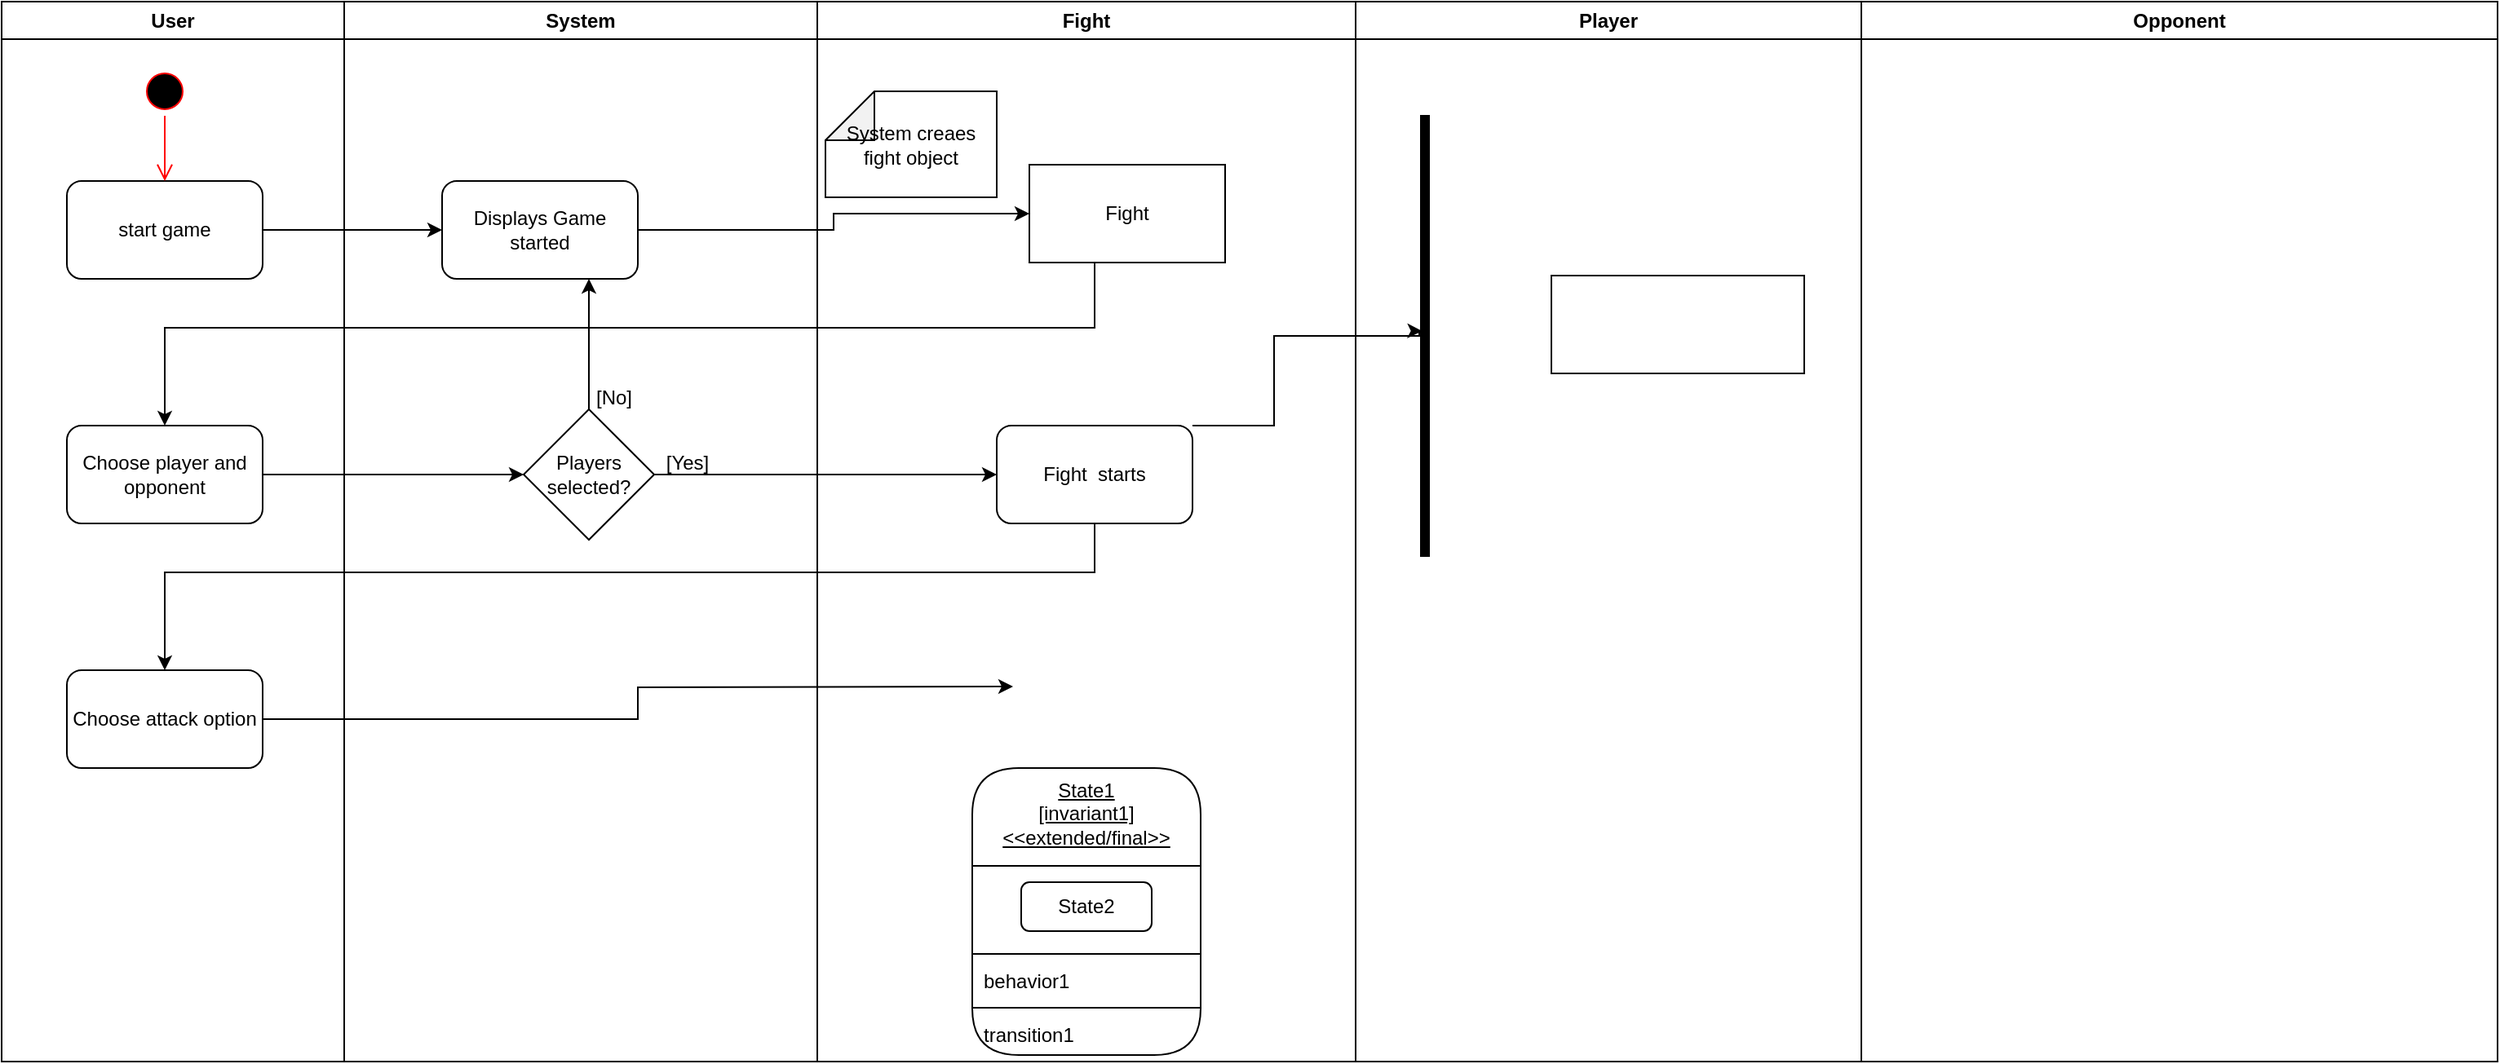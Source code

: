<mxfile version="24.4.0" type="github">
  <diagram name="Page-1" id="WcU2-rj4ujFakDKieW-e">
    <mxGraphModel dx="1134" dy="656" grid="1" gridSize="10" guides="1" tooltips="1" connect="1" arrows="1" fold="1" page="1" pageScale="1" pageWidth="827" pageHeight="1169" math="0" shadow="0">
      <root>
        <mxCell id="0" />
        <mxCell id="1" parent="0" />
        <mxCell id="Txl1YUPHuKetv443UR-g-1" value="User" style="swimlane;whiteSpace=wrap;html=1;direction=east;" vertex="1" parent="1">
          <mxGeometry x="300" y="100" width="210" height="650" as="geometry" />
        </mxCell>
        <mxCell id="QtDyZnjSP6VQ8vrl4qWN-1" value="" style="ellipse;html=1;shape=startState;fillColor=#000000;strokeColor=#ff0000;" parent="Txl1YUPHuKetv443UR-g-1" vertex="1">
          <mxGeometry x="85" y="40" width="30" height="30" as="geometry" />
        </mxCell>
        <mxCell id="QtDyZnjSP6VQ8vrl4qWN-3" value="start game" style="rounded=1;whiteSpace=wrap;html=1;" parent="Txl1YUPHuKetv443UR-g-1" vertex="1">
          <mxGeometry x="40" y="110" width="120" height="60" as="geometry" />
        </mxCell>
        <mxCell id="QtDyZnjSP6VQ8vrl4qWN-2" value="" style="edgeStyle=orthogonalEdgeStyle;html=1;verticalAlign=bottom;endArrow=open;endSize=8;strokeColor=#ff0000;rounded=0;entryX=0.5;entryY=0;entryDx=0;entryDy=0;" parent="Txl1YUPHuKetv443UR-g-1" source="QtDyZnjSP6VQ8vrl4qWN-1" edge="1" target="QtDyZnjSP6VQ8vrl4qWN-3">
          <mxGeometry relative="1" as="geometry">
            <mxPoint x="-125" y="60" as="targetPoint" />
          </mxGeometry>
        </mxCell>
        <mxCell id="Txl1YUPHuKetv443UR-g-6" value="Choose player and opponent" style="rounded=1;whiteSpace=wrap;html=1;" vertex="1" parent="Txl1YUPHuKetv443UR-g-1">
          <mxGeometry x="40" y="260" width="120" height="60" as="geometry" />
        </mxCell>
        <mxCell id="Txl1YUPHuKetv443UR-g-27" style="edgeStyle=orthogonalEdgeStyle;rounded=0;orthogonalLoop=1;jettySize=auto;html=1;" edge="1" parent="Txl1YUPHuKetv443UR-g-1" source="Txl1YUPHuKetv443UR-g-24">
          <mxGeometry relative="1" as="geometry">
            <mxPoint x="620" y="420" as="targetPoint" />
          </mxGeometry>
        </mxCell>
        <mxCell id="Txl1YUPHuKetv443UR-g-24" value="Choose attack option" style="rounded=1;whiteSpace=wrap;html=1;" vertex="1" parent="Txl1YUPHuKetv443UR-g-1">
          <mxGeometry x="40" y="410" width="120" height="60" as="geometry" />
        </mxCell>
        <mxCell id="Txl1YUPHuKetv443UR-g-2" value="System" style="swimlane;whiteSpace=wrap;html=1;" vertex="1" parent="1">
          <mxGeometry x="510" y="100" width="290" height="650" as="geometry" />
        </mxCell>
        <mxCell id="QtDyZnjSP6VQ8vrl4qWN-4" value="Displays Game started" style="rounded=1;whiteSpace=wrap;html=1;" parent="Txl1YUPHuKetv443UR-g-2" vertex="1">
          <mxGeometry x="60" y="110" width="120" height="60" as="geometry" />
        </mxCell>
        <mxCell id="Txl1YUPHuKetv443UR-g-14" style="edgeStyle=orthogonalEdgeStyle;rounded=0;orthogonalLoop=1;jettySize=auto;html=1;entryX=0.75;entryY=1;entryDx=0;entryDy=0;" edge="1" parent="Txl1YUPHuKetv443UR-g-2" source="Txl1YUPHuKetv443UR-g-10" target="QtDyZnjSP6VQ8vrl4qWN-4">
          <mxGeometry relative="1" as="geometry" />
        </mxCell>
        <mxCell id="Txl1YUPHuKetv443UR-g-10" value="Players selected?" style="rhombus;whiteSpace=wrap;html=1;" vertex="1" parent="Txl1YUPHuKetv443UR-g-2">
          <mxGeometry x="110" y="250" width="80" height="80" as="geometry" />
        </mxCell>
        <mxCell id="Txl1YUPHuKetv443UR-g-15" value="[No]" style="text;html=1;align=center;verticalAlign=middle;resizable=0;points=[];autosize=1;strokeColor=none;fillColor=none;" vertex="1" parent="Txl1YUPHuKetv443UR-g-2">
          <mxGeometry x="140" y="228" width="50" height="30" as="geometry" />
        </mxCell>
        <mxCell id="Txl1YUPHuKetv443UR-g-4" value="Fight" style="swimlane;whiteSpace=wrap;html=1;" vertex="1" parent="1">
          <mxGeometry x="800" y="100" width="330" height="650" as="geometry" />
        </mxCell>
        <mxCell id="Txl1YUPHuKetv443UR-g-3" value="Fight" style="rounded=0;whiteSpace=wrap;html=1;" vertex="1" parent="Txl1YUPHuKetv443UR-g-4">
          <mxGeometry x="130" y="100" width="120" height="60" as="geometry" />
        </mxCell>
        <mxCell id="Txl1YUPHuKetv443UR-g-9" value="Fight&amp;nbsp; starts" style="rounded=1;whiteSpace=wrap;html=1;" vertex="1" parent="Txl1YUPHuKetv443UR-g-4">
          <mxGeometry x="110" y="260" width="120" height="60" as="geometry" />
        </mxCell>
        <mxCell id="Txl1YUPHuKetv443UR-g-16" value="System creaes fight object" style="shape=note;whiteSpace=wrap;html=1;backgroundOutline=1;darkOpacity=0.05;direction=north;" vertex="1" parent="Txl1YUPHuKetv443UR-g-4">
          <mxGeometry x="5" y="55" width="105" height="65" as="geometry" />
        </mxCell>
        <mxCell id="Txl1YUPHuKetv443UR-g-17" value="State1&lt;br&gt;[invariant1]&lt;br&gt;&amp;lt;&amp;lt;extended/final&amp;gt;&amp;gt;" style="swimlane;fontStyle=4;align=center;verticalAlign=top;childLayout=stackLayout;horizontal=1;startSize=60;horizontalStack=0;resizeParent=1;resizeParentMax=0;resizeLast=0;collapsible=0;marginBottom=0;html=1;rounded=1;absoluteArcSize=1;arcSize=57;whiteSpace=wrap;" vertex="1" parent="Txl1YUPHuKetv443UR-g-4">
          <mxGeometry x="95" y="470" width="140" height="176" as="geometry" />
        </mxCell>
        <mxCell id="Txl1YUPHuKetv443UR-g-18" value="" style="fillColor=none;strokeColor=none;container=1;collapsible=0;" vertex="1" parent="Txl1YUPHuKetv443UR-g-17">
          <mxGeometry y="60" width="140" height="50" as="geometry" />
        </mxCell>
        <mxCell id="Txl1YUPHuKetv443UR-g-19" value="State2" style="html=1;align=center;verticalAlign=middle;rounded=1;absoluteArcSize=1;arcSize=10;whiteSpace=wrap;" vertex="1" parent="Txl1YUPHuKetv443UR-g-18">
          <mxGeometry x="30" y="10" width="80" height="30" as="geometry" />
        </mxCell>
        <mxCell id="Txl1YUPHuKetv443UR-g-20" value="" style="line;strokeWidth=1;fillColor=none;align=left;verticalAlign=middle;spacingTop=-1;spacingLeft=3;spacingRight=3;rotatable=0;labelPosition=right;points=[];portConstraint=eastwest;" vertex="1" parent="Txl1YUPHuKetv443UR-g-17">
          <mxGeometry y="110" width="140" height="8" as="geometry" />
        </mxCell>
        <mxCell id="Txl1YUPHuKetv443UR-g-21" value="behavior1" style="fillColor=none;strokeColor=none;align=left;verticalAlign=middle;spacingLeft=5;whiteSpace=wrap;html=1;" vertex="1" parent="Txl1YUPHuKetv443UR-g-17">
          <mxGeometry y="118" width="140" height="25" as="geometry" />
        </mxCell>
        <mxCell id="Txl1YUPHuKetv443UR-g-22" value="" style="line;strokeWidth=1;fillColor=none;align=left;verticalAlign=middle;spacingTop=-1;spacingLeft=3;spacingRight=3;rotatable=0;labelPosition=right;points=[];portConstraint=eastwest;" vertex="1" parent="Txl1YUPHuKetv443UR-g-17">
          <mxGeometry y="143" width="140" height="8" as="geometry" />
        </mxCell>
        <mxCell id="Txl1YUPHuKetv443UR-g-23" value="transition1" style="fillColor=none;strokeColor=none;align=left;verticalAlign=middle;spacingLeft=5;whiteSpace=wrap;html=1;" vertex="1" parent="Txl1YUPHuKetv443UR-g-17">
          <mxGeometry y="151" width="140" height="25" as="geometry" />
        </mxCell>
        <mxCell id="Txl1YUPHuKetv443UR-g-5" style="edgeStyle=orthogonalEdgeStyle;rounded=0;orthogonalLoop=1;jettySize=auto;html=1;" edge="1" parent="1" source="QtDyZnjSP6VQ8vrl4qWN-3" target="QtDyZnjSP6VQ8vrl4qWN-4">
          <mxGeometry relative="1" as="geometry" />
        </mxCell>
        <mxCell id="Txl1YUPHuKetv443UR-g-7" style="edgeStyle=orthogonalEdgeStyle;rounded=0;orthogonalLoop=1;jettySize=auto;html=1;entryX=0.5;entryY=0;entryDx=0;entryDy=0;exitX=0.25;exitY=1;exitDx=0;exitDy=0;" edge="1" parent="1" source="Txl1YUPHuKetv443UR-g-3" target="Txl1YUPHuKetv443UR-g-6">
          <mxGeometry relative="1" as="geometry">
            <Array as="points">
              <mxPoint x="970" y="260" />
              <mxPoint x="970" y="300" />
              <mxPoint x="400" y="300" />
            </Array>
          </mxGeometry>
        </mxCell>
        <mxCell id="Txl1YUPHuKetv443UR-g-8" style="edgeStyle=orthogonalEdgeStyle;rounded=0;orthogonalLoop=1;jettySize=auto;html=1;entryX=0;entryY=0.5;entryDx=0;entryDy=0;" edge="1" parent="1" source="QtDyZnjSP6VQ8vrl4qWN-4" target="Txl1YUPHuKetv443UR-g-3">
          <mxGeometry relative="1" as="geometry" />
        </mxCell>
        <mxCell id="Txl1YUPHuKetv443UR-g-11" style="edgeStyle=orthogonalEdgeStyle;rounded=0;orthogonalLoop=1;jettySize=auto;html=1;entryX=0;entryY=0.5;entryDx=0;entryDy=0;" edge="1" parent="1" source="Txl1YUPHuKetv443UR-g-6" target="Txl1YUPHuKetv443UR-g-10">
          <mxGeometry relative="1" as="geometry" />
        </mxCell>
        <mxCell id="Txl1YUPHuKetv443UR-g-12" style="edgeStyle=orthogonalEdgeStyle;rounded=0;orthogonalLoop=1;jettySize=auto;html=1;" edge="1" parent="1" source="Txl1YUPHuKetv443UR-g-10" target="Txl1YUPHuKetv443UR-g-9">
          <mxGeometry relative="1" as="geometry" />
        </mxCell>
        <mxCell id="Txl1YUPHuKetv443UR-g-13" value="[Yes]" style="text;html=1;align=center;verticalAlign=middle;resizable=0;points=[];autosize=1;strokeColor=none;fillColor=none;" vertex="1" parent="1">
          <mxGeometry x="695" y="368" width="50" height="30" as="geometry" />
        </mxCell>
        <mxCell id="Txl1YUPHuKetv443UR-g-26" style="edgeStyle=orthogonalEdgeStyle;rounded=0;orthogonalLoop=1;jettySize=auto;html=1;" edge="1" parent="1" source="Txl1YUPHuKetv443UR-g-9" target="Txl1YUPHuKetv443UR-g-24">
          <mxGeometry relative="1" as="geometry">
            <Array as="points">
              <mxPoint x="970" y="450" />
              <mxPoint x="400" y="450" />
            </Array>
          </mxGeometry>
        </mxCell>
        <mxCell id="Txl1YUPHuKetv443UR-g-28" value="Player" style="swimlane;whiteSpace=wrap;html=1;" vertex="1" parent="1">
          <mxGeometry x="1130" y="100" width="310" height="650" as="geometry" />
        </mxCell>
        <mxCell id="Txl1YUPHuKetv443UR-g-29" value="" style="rounded=0;whiteSpace=wrap;html=1;" vertex="1" parent="Txl1YUPHuKetv443UR-g-28">
          <mxGeometry x="120" y="168" width="155" height="60" as="geometry" />
        </mxCell>
        <mxCell id="Txl1YUPHuKetv443UR-g-31" value="" style="html=1;points=[];perimeter=orthogonalPerimeter;fillColor=strokeColor;" vertex="1" parent="Txl1YUPHuKetv443UR-g-28">
          <mxGeometry x="40" y="70" width="5" height="270" as="geometry" />
        </mxCell>
        <mxCell id="Txl1YUPHuKetv443UR-g-30" style="edgeStyle=orthogonalEdgeStyle;rounded=0;orthogonalLoop=1;jettySize=auto;html=1;exitX=1;exitY=0;exitDx=0;exitDy=0;entryX=0.152;entryY=0.489;entryDx=0;entryDy=0;entryPerimeter=0;" edge="1" parent="1" source="Txl1YUPHuKetv443UR-g-9" target="Txl1YUPHuKetv443UR-g-31">
          <mxGeometry relative="1" as="geometry">
            <mxPoint x="1169" y="210" as="targetPoint" />
            <Array as="points">
              <mxPoint x="1080" y="360" />
              <mxPoint x="1080" y="305" />
              <mxPoint x="1169" y="305" />
              <mxPoint x="1169" y="302" />
            </Array>
          </mxGeometry>
        </mxCell>
        <mxCell id="Txl1YUPHuKetv443UR-g-33" value="Opponent" style="swimlane;whiteSpace=wrap;html=1;" vertex="1" parent="1">
          <mxGeometry x="1440" y="100" width="390" height="650" as="geometry" />
        </mxCell>
      </root>
    </mxGraphModel>
  </diagram>
</mxfile>
